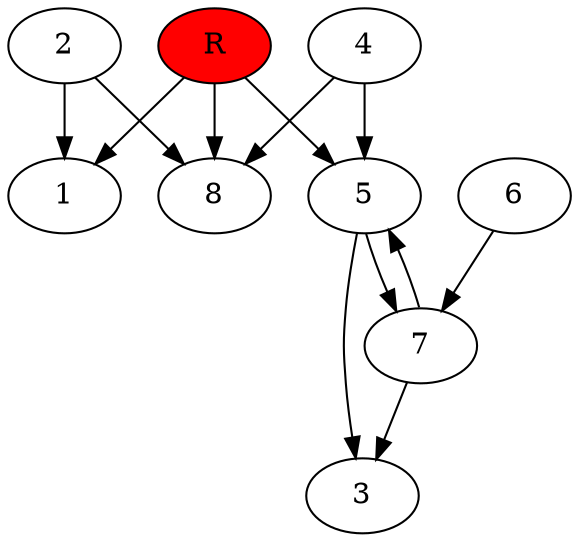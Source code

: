 digraph prb10922 {
	1
	2
	3
	4
	5
	6
	7
	8
	R [fillcolor="#ff0000" style=filled]
	2 -> 1
	2 -> 8
	4 -> 5
	4 -> 8
	5 -> 3
	5 -> 7
	6 -> 7
	7 -> 3
	7 -> 5
	R -> 1
	R -> 5
	R -> 8
}
